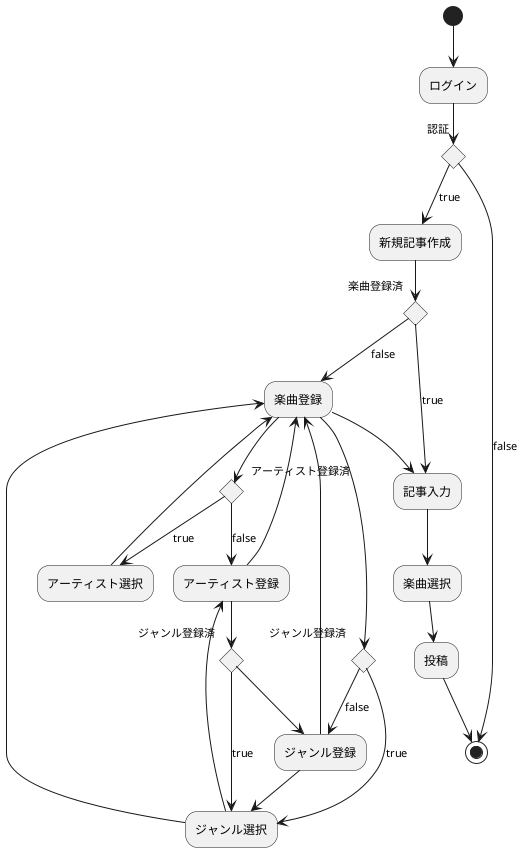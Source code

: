 @startuml activityDiagram
(*) --> "ログイン"
if "認証" then
	-->[true] "新規記事作成"
	if "楽曲登録済" then
		-->[true] "記事入力"
		--> "楽曲選択"
		--> "投稿"
		--> (*)
	else
		-->[false] "楽曲登録"
		if "アーティスト登録済" then
			-->[true] "アーティスト選択"
			--> "楽曲登録"
			--> "記事入力"
		else
			-->[false] "アーティスト登録"
			if "ジャンル登録済" then
				-->[true] "ジャンル選択"
				--> "アーティスト登録"
				--> "楽曲登録"
			else
				--> "ジャンル登録"
				--> "楽曲登録"
			endif
		endif
		if "ジャンル登録済" then
			-->[true] "ジャンル選択"
			--> "楽曲登録"
		else
			-->[false] "ジャンル登録"
			--> "ジャンル選択"
		endif
	endif
else
	-->[false](*)
endif
@enduml